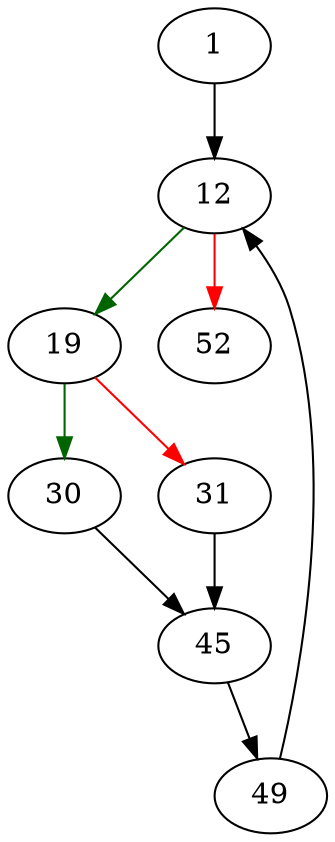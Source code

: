 strict digraph "estimateIndexWidth" {
	// Node definitions.
	1 [entry=true];
	12;
	19;
	52;
	30;
	31;
	45;
	49;

	// Edge definitions.
	1 -> 12;
	12 -> 19 [
		color=darkgreen
		cond=true
	];
	12 -> 52 [
		color=red
		cond=false
	];
	19 -> 30 [
		color=darkgreen
		cond=true
	];
	19 -> 31 [
		color=red
		cond=false
	];
	30 -> 45;
	31 -> 45;
	45 -> 49;
	49 -> 12;
}